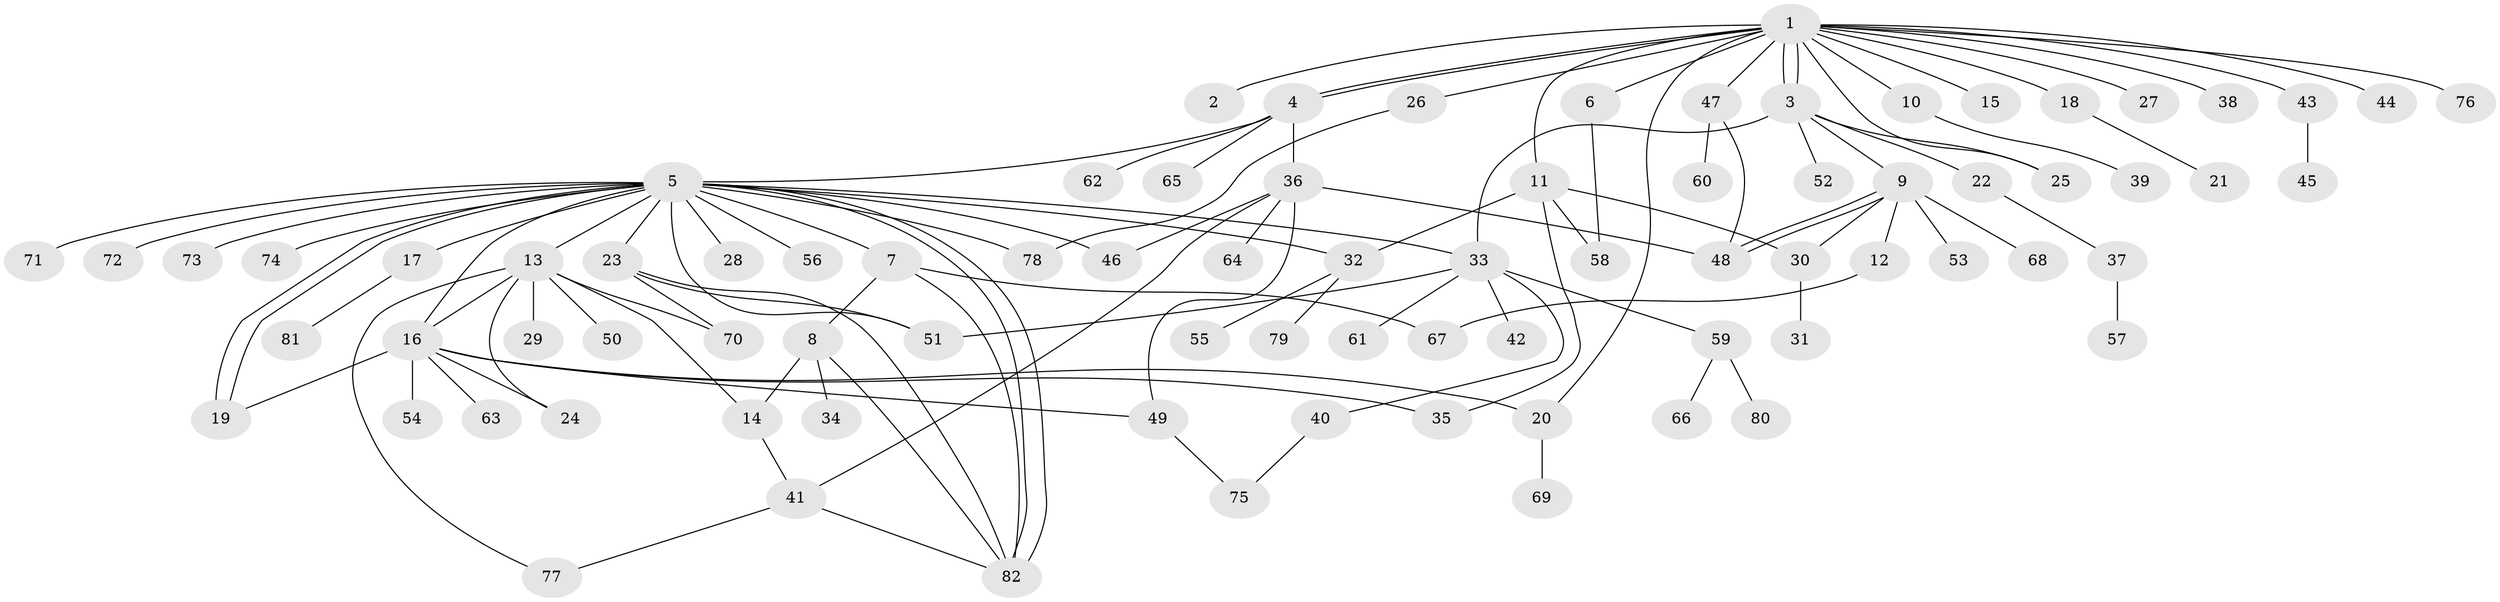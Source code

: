// coarse degree distribution, {15: 0.02, 1: 0.46, 5: 0.04, 4: 0.12, 17: 0.02, 2: 0.22, 6: 0.04, 8: 0.02, 3: 0.06}
// Generated by graph-tools (version 1.1) at 2025/50/03/04/25 22:50:18]
// undirected, 82 vertices, 113 edges
graph export_dot {
  node [color=gray90,style=filled];
  1;
  2;
  3;
  4;
  5;
  6;
  7;
  8;
  9;
  10;
  11;
  12;
  13;
  14;
  15;
  16;
  17;
  18;
  19;
  20;
  21;
  22;
  23;
  24;
  25;
  26;
  27;
  28;
  29;
  30;
  31;
  32;
  33;
  34;
  35;
  36;
  37;
  38;
  39;
  40;
  41;
  42;
  43;
  44;
  45;
  46;
  47;
  48;
  49;
  50;
  51;
  52;
  53;
  54;
  55;
  56;
  57;
  58;
  59;
  60;
  61;
  62;
  63;
  64;
  65;
  66;
  67;
  68;
  69;
  70;
  71;
  72;
  73;
  74;
  75;
  76;
  77;
  78;
  79;
  80;
  81;
  82;
  1 -- 2;
  1 -- 3;
  1 -- 3;
  1 -- 4;
  1 -- 4;
  1 -- 6;
  1 -- 10;
  1 -- 11;
  1 -- 15;
  1 -- 18;
  1 -- 20;
  1 -- 25;
  1 -- 26;
  1 -- 27;
  1 -- 38;
  1 -- 43;
  1 -- 44;
  1 -- 47;
  1 -- 76;
  3 -- 9;
  3 -- 22;
  3 -- 25;
  3 -- 33;
  3 -- 52;
  4 -- 5;
  4 -- 36;
  4 -- 62;
  4 -- 65;
  5 -- 7;
  5 -- 13;
  5 -- 16;
  5 -- 17;
  5 -- 19;
  5 -- 19;
  5 -- 23;
  5 -- 28;
  5 -- 32;
  5 -- 33;
  5 -- 46;
  5 -- 51;
  5 -- 56;
  5 -- 71;
  5 -- 72;
  5 -- 73;
  5 -- 74;
  5 -- 78;
  5 -- 82;
  5 -- 82;
  6 -- 58;
  7 -- 8;
  7 -- 67;
  7 -- 82;
  8 -- 14;
  8 -- 34;
  8 -- 82;
  9 -- 12;
  9 -- 30;
  9 -- 48;
  9 -- 48;
  9 -- 53;
  9 -- 68;
  10 -- 39;
  11 -- 30;
  11 -- 32;
  11 -- 35;
  11 -- 58;
  12 -- 67;
  13 -- 14;
  13 -- 16;
  13 -- 24;
  13 -- 29;
  13 -- 50;
  13 -- 70;
  13 -- 77;
  14 -- 41;
  16 -- 19;
  16 -- 20;
  16 -- 24;
  16 -- 35;
  16 -- 49;
  16 -- 54;
  16 -- 63;
  17 -- 81;
  18 -- 21;
  20 -- 69;
  22 -- 37;
  23 -- 51;
  23 -- 70;
  23 -- 82;
  26 -- 78;
  30 -- 31;
  32 -- 55;
  32 -- 79;
  33 -- 40;
  33 -- 42;
  33 -- 51;
  33 -- 59;
  33 -- 61;
  36 -- 41;
  36 -- 46;
  36 -- 48;
  36 -- 49;
  36 -- 64;
  37 -- 57;
  40 -- 75;
  41 -- 77;
  41 -- 82;
  43 -- 45;
  47 -- 48;
  47 -- 60;
  49 -- 75;
  59 -- 66;
  59 -- 80;
}
